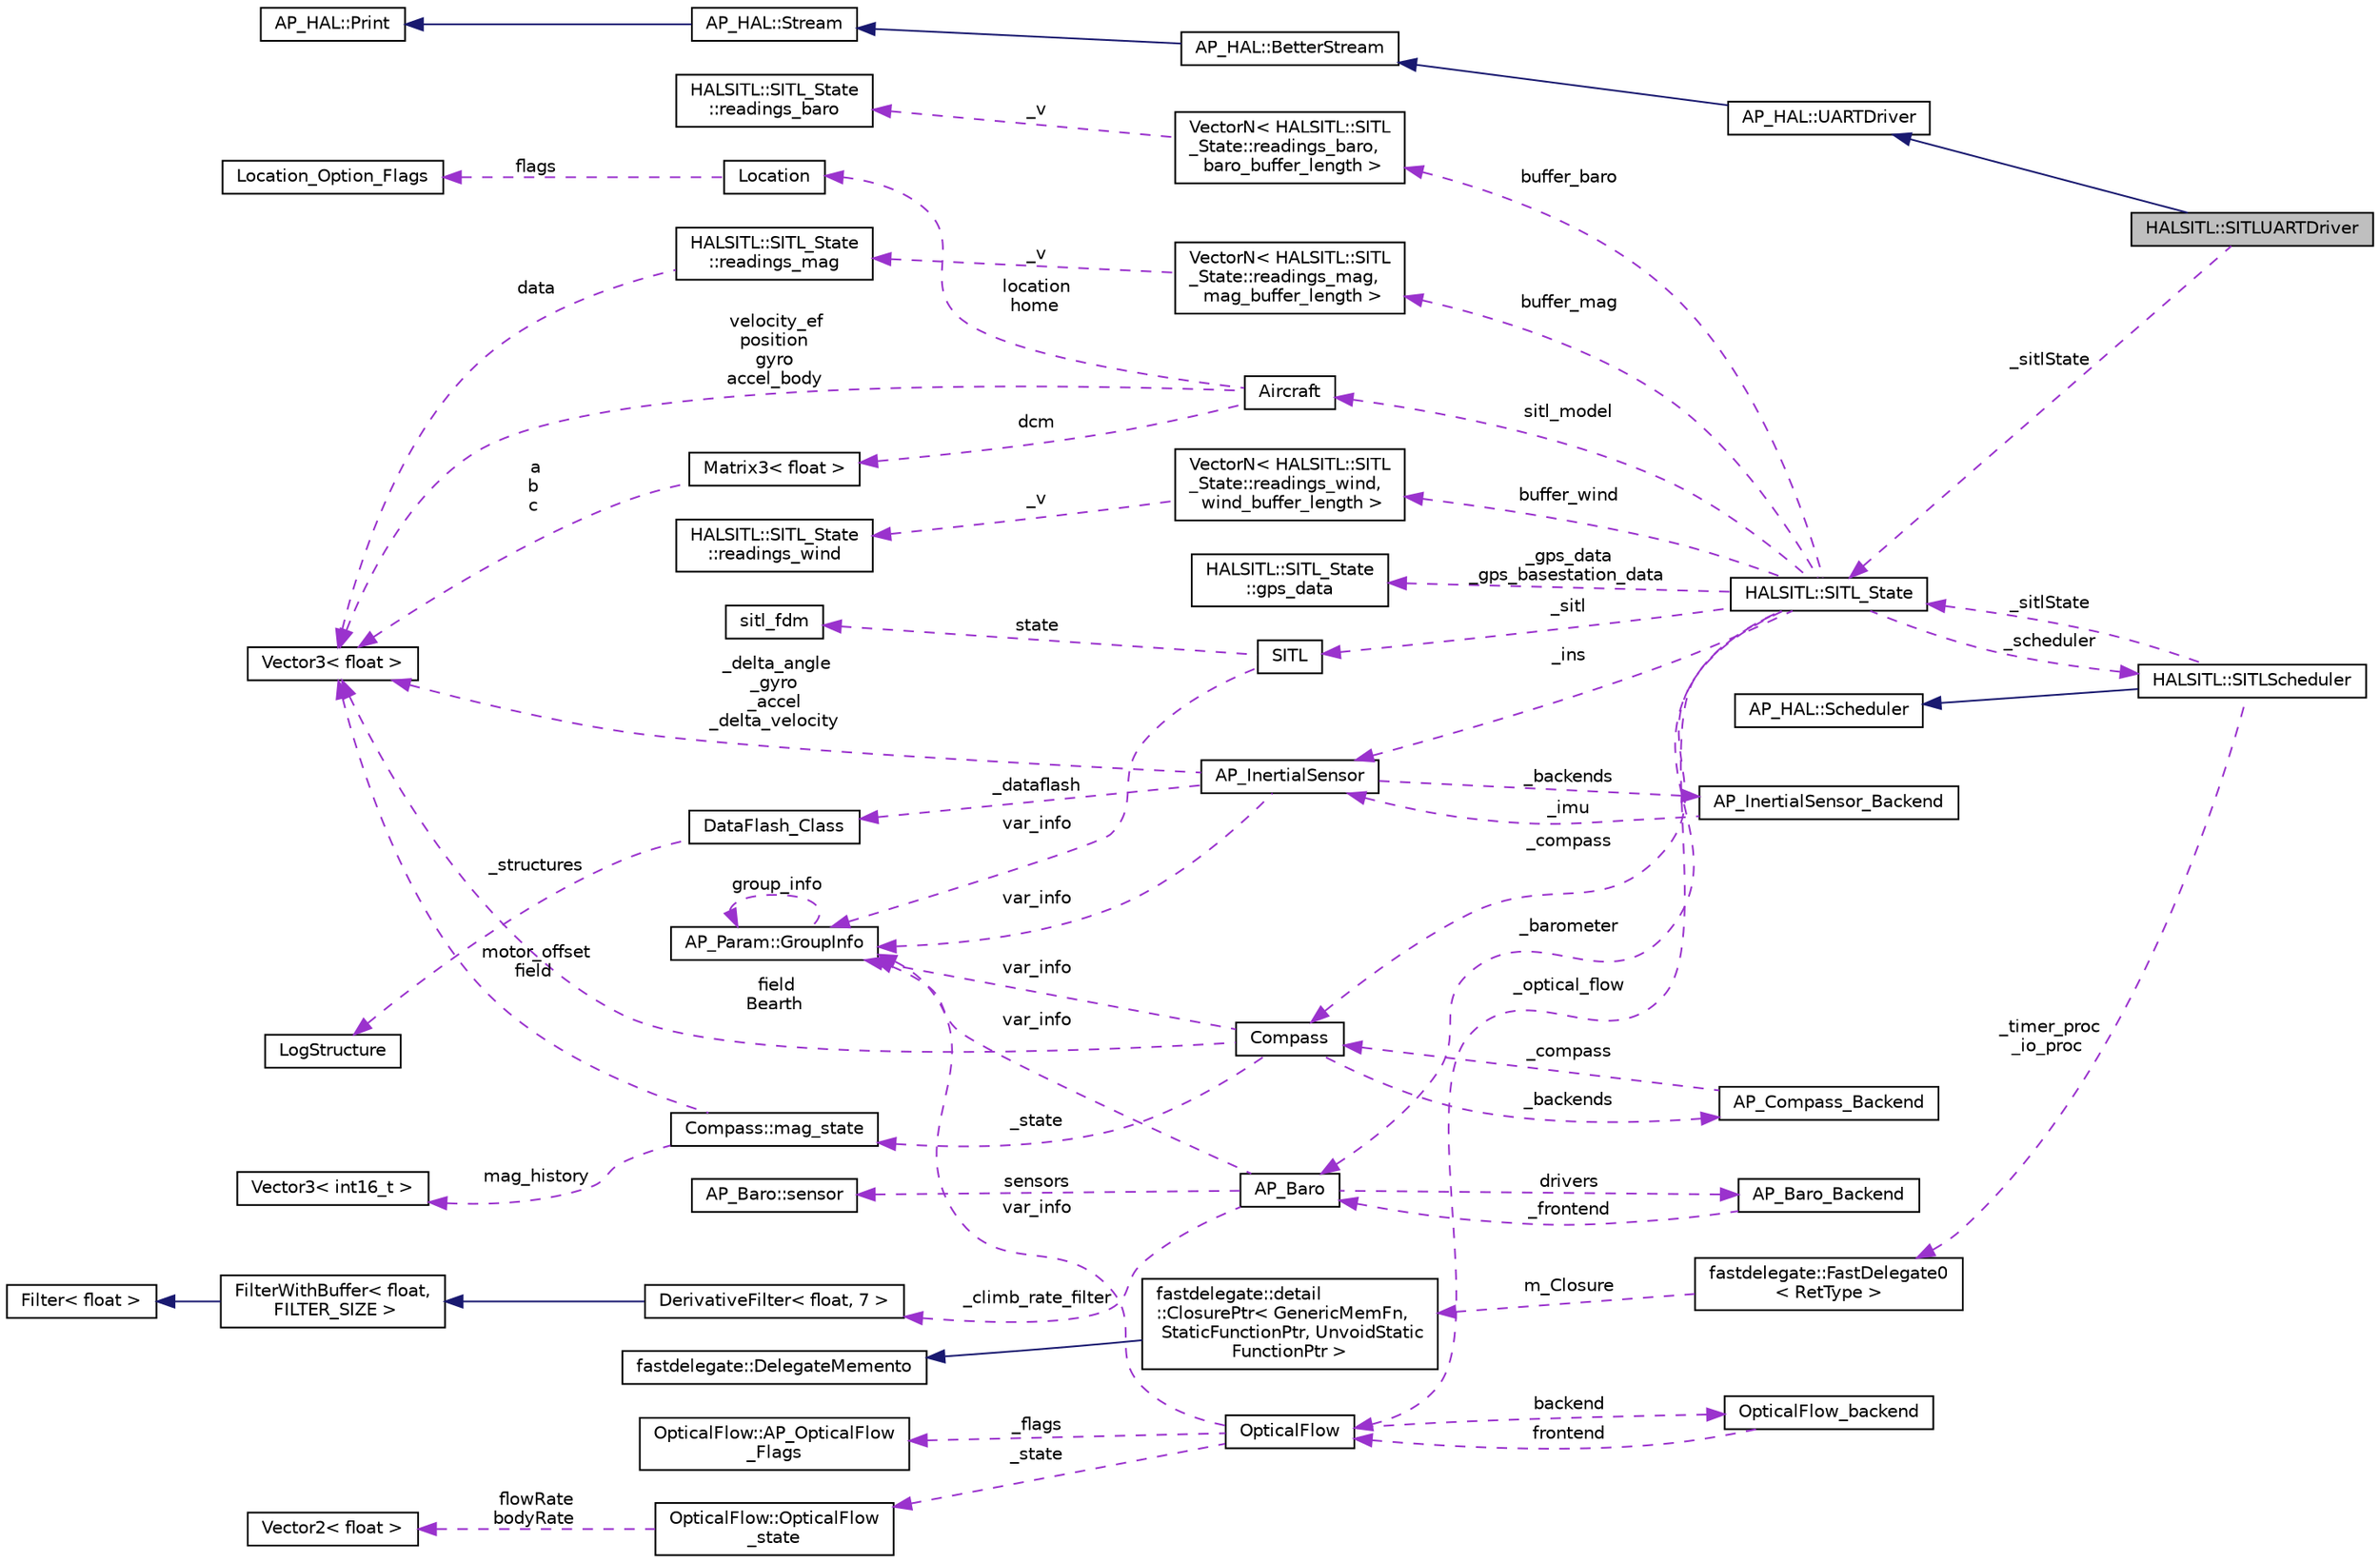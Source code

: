 digraph "HALSITL::SITLUARTDriver"
{
 // INTERACTIVE_SVG=YES
  edge [fontname="Helvetica",fontsize="10",labelfontname="Helvetica",labelfontsize="10"];
  node [fontname="Helvetica",fontsize="10",shape=record];
  rankdir="LR";
  Node1 [label="HALSITL::SITLUARTDriver",height=0.2,width=0.4,color="black", fillcolor="grey75", style="filled" fontcolor="black"];
  Node2 -> Node1 [dir="back",color="midnightblue",fontsize="10",style="solid",fontname="Helvetica"];
  Node2 [label="AP_HAL::UARTDriver",height=0.2,width=0.4,color="black", fillcolor="white", style="filled",URL="$classAP__HAL_1_1UARTDriver.html"];
  Node3 -> Node2 [dir="back",color="midnightblue",fontsize="10",style="solid",fontname="Helvetica"];
  Node3 [label="AP_HAL::BetterStream",height=0.2,width=0.4,color="black", fillcolor="white", style="filled",URL="$classAP__HAL_1_1BetterStream.html"];
  Node4 -> Node3 [dir="back",color="midnightblue",fontsize="10",style="solid",fontname="Helvetica"];
  Node4 [label="AP_HAL::Stream",height=0.2,width=0.4,color="black", fillcolor="white", style="filled",URL="$classAP__HAL_1_1Stream.html"];
  Node5 -> Node4 [dir="back",color="midnightblue",fontsize="10",style="solid",fontname="Helvetica"];
  Node5 [label="AP_HAL::Print",height=0.2,width=0.4,color="black", fillcolor="white", style="filled",URL="$classAP__HAL_1_1Print.html"];
  Node6 -> Node1 [dir="back",color="darkorchid3",fontsize="10",style="dashed",label=" _sitlState" ,fontname="Helvetica"];
  Node6 [label="HALSITL::SITL_State",height=0.2,width=0.4,color="black", fillcolor="white", style="filled",URL="$classHALSITL_1_1SITL__State.html"];
  Node7 -> Node6 [dir="back",color="darkorchid3",fontsize="10",style="dashed",label=" buffer_baro" ,fontname="Helvetica"];
  Node7 [label="VectorN\< HALSITL::SITL\l_State::readings_baro,\l baro_buffer_length \>",height=0.2,width=0.4,color="black", fillcolor="white", style="filled",URL="$classVectorN.html"];
  Node8 -> Node7 [dir="back",color="darkorchid3",fontsize="10",style="dashed",label=" _v" ,fontname="Helvetica"];
  Node8 [label="HALSITL::SITL_State\l::readings_baro",height=0.2,width=0.4,color="black", fillcolor="white", style="filled",URL="$structHALSITL_1_1SITL__State_1_1readings__baro.html"];
  Node9 -> Node6 [dir="back",color="darkorchid3",fontsize="10",style="dashed",label=" buffer_mag" ,fontname="Helvetica"];
  Node9 [label="VectorN\< HALSITL::SITL\l_State::readings_mag,\l mag_buffer_length \>",height=0.2,width=0.4,color="black", fillcolor="white", style="filled",URL="$classVectorN.html"];
  Node10 -> Node9 [dir="back",color="darkorchid3",fontsize="10",style="dashed",label=" _v" ,fontname="Helvetica"];
  Node10 [label="HALSITL::SITL_State\l::readings_mag",height=0.2,width=0.4,color="black", fillcolor="white", style="filled",URL="$structHALSITL_1_1SITL__State_1_1readings__mag.html"];
  Node11 -> Node10 [dir="back",color="darkorchid3",fontsize="10",style="dashed",label=" data" ,fontname="Helvetica"];
  Node11 [label="Vector3\< float \>",height=0.2,width=0.4,color="black", fillcolor="white", style="filled",URL="$classVector3.html"];
  Node12 -> Node6 [dir="back",color="darkorchid3",fontsize="10",style="dashed",label=" _barometer" ,fontname="Helvetica"];
  Node12 [label="AP_Baro",height=0.2,width=0.4,color="black", fillcolor="white", style="filled",URL="$classAP__Baro.html"];
  Node13 -> Node12 [dir="back",color="darkorchid3",fontsize="10",style="dashed",label=" sensors" ,fontname="Helvetica"];
  Node13 [label="AP_Baro::sensor",height=0.2,width=0.4,color="black", fillcolor="white", style="filled",URL="$structAP__Baro_1_1sensor.html"];
  Node14 -> Node12 [dir="back",color="darkorchid3",fontsize="10",style="dashed",label=" _climb_rate_filter" ,fontname="Helvetica"];
  Node14 [label="DerivativeFilter\< float, 7 \>",height=0.2,width=0.4,color="black", fillcolor="white", style="filled",URL="$classDerivativeFilter.html"];
  Node15 -> Node14 [dir="back",color="midnightblue",fontsize="10",style="solid",fontname="Helvetica"];
  Node15 [label="FilterWithBuffer\< float,\l FILTER_SIZE \>",height=0.2,width=0.4,color="black", fillcolor="white", style="filled",URL="$classFilterWithBuffer.html"];
  Node16 -> Node15 [dir="back",color="midnightblue",fontsize="10",style="solid",fontname="Helvetica"];
  Node16 [label="Filter\< float \>",height=0.2,width=0.4,color="black", fillcolor="white", style="filled",URL="$classFilter.html"];
  Node17 -> Node12 [dir="back",color="darkorchid3",fontsize="10",style="dashed",label=" var_info" ,fontname="Helvetica"];
  Node17 [label="AP_Param::GroupInfo",height=0.2,width=0.4,color="black", fillcolor="white", style="filled",URL="$structAP__Param_1_1GroupInfo.html"];
  Node17 -> Node17 [dir="back",color="darkorchid3",fontsize="10",style="dashed",label=" group_info" ,fontname="Helvetica"];
  Node18 -> Node12 [dir="back",color="darkorchid3",fontsize="10",style="dashed",label=" drivers" ,fontname="Helvetica"];
  Node18 [label="AP_Baro_Backend",height=0.2,width=0.4,color="black", fillcolor="white", style="filled",URL="$classAP__Baro__Backend.html",tooltip="-*- tab-width: 4; Mode: C++; c-basic-offset: 4; indent-tabs-mode: nil -*- "];
  Node12 -> Node18 [dir="back",color="darkorchid3",fontsize="10",style="dashed",label=" _frontend" ,fontname="Helvetica"];
  Node19 -> Node6 [dir="back",color="darkorchid3",fontsize="10",style="dashed",label=" _optical_flow" ,fontname="Helvetica"];
  Node19 [label="OpticalFlow",height=0.2,width=0.4,color="black", fillcolor="white", style="filled",URL="$classOpticalFlow.html"];
  Node17 -> Node19 [dir="back",color="darkorchid3",fontsize="10",style="dashed",label=" var_info" ,fontname="Helvetica"];
  Node20 -> Node19 [dir="back",color="darkorchid3",fontsize="10",style="dashed",label=" _state" ,fontname="Helvetica"];
  Node20 [label="OpticalFlow::OpticalFlow\l_state",height=0.2,width=0.4,color="black", fillcolor="white", style="filled",URL="$structOpticalFlow_1_1OpticalFlow__state.html"];
  Node21 -> Node20 [dir="back",color="darkorchid3",fontsize="10",style="dashed",label=" flowRate\nbodyRate" ,fontname="Helvetica"];
  Node21 [label="Vector2\< float \>",height=0.2,width=0.4,color="black", fillcolor="white", style="filled",URL="$structVector2.html"];
  Node22 -> Node19 [dir="back",color="darkorchid3",fontsize="10",style="dashed",label=" backend" ,fontname="Helvetica"];
  Node22 [label="OpticalFlow_backend",height=0.2,width=0.4,color="black", fillcolor="white", style="filled",URL="$classOpticalFlow__backend.html"];
  Node19 -> Node22 [dir="back",color="darkorchid3",fontsize="10",style="dashed",label=" frontend" ,fontname="Helvetica"];
  Node23 -> Node19 [dir="back",color="darkorchid3",fontsize="10",style="dashed",label=" _flags" ,fontname="Helvetica"];
  Node23 [label="OpticalFlow::AP_OpticalFlow\l_Flags",height=0.2,width=0.4,color="black", fillcolor="white", style="filled",URL="$structOpticalFlow_1_1AP__OpticalFlow__Flags.html"];
  Node24 -> Node6 [dir="back",color="darkorchid3",fontsize="10",style="dashed",label=" _ins" ,fontname="Helvetica"];
  Node24 [label="AP_InertialSensor",height=0.2,width=0.4,color="black", fillcolor="white", style="filled",URL="$classAP__InertialSensor.html"];
  Node25 -> Node24 [dir="back",color="darkorchid3",fontsize="10",style="dashed",label=" _backends" ,fontname="Helvetica"];
  Node25 [label="AP_InertialSensor_Backend",height=0.2,width=0.4,color="black", fillcolor="white", style="filled",URL="$classAP__InertialSensor__Backend.html"];
  Node24 -> Node25 [dir="back",color="darkorchid3",fontsize="10",style="dashed",label=" _imu" ,fontname="Helvetica"];
  Node26 -> Node24 [dir="back",color="darkorchid3",fontsize="10",style="dashed",label=" _dataflash" ,fontname="Helvetica"];
  Node26 [label="DataFlash_Class",height=0.2,width=0.4,color="black", fillcolor="white", style="filled",URL="$classDataFlash__Class.html",tooltip="-*- tab-width: 4; Mode: C++; c-basic-offset: 4; indent-tabs-mode: nil -*- "];
  Node27 -> Node26 [dir="back",color="darkorchid3",fontsize="10",style="dashed",label=" _structures" ,fontname="Helvetica"];
  Node27 [label="LogStructure",height=0.2,width=0.4,color="black", fillcolor="white", style="filled",URL="$structLogStructure.html"];
  Node17 -> Node24 [dir="back",color="darkorchid3",fontsize="10",style="dashed",label=" var_info" ,fontname="Helvetica"];
  Node11 -> Node24 [dir="back",color="darkorchid3",fontsize="10",style="dashed",label=" _delta_angle\n_gyro\n_accel\n_delta_velocity" ,fontname="Helvetica"];
  Node28 -> Node6 [dir="back",color="darkorchid3",fontsize="10",style="dashed",label=" _gps_data\n_gps_basestation_data" ,fontname="Helvetica"];
  Node28 [label="HALSITL::SITL_State\l::gps_data",height=0.2,width=0.4,color="black", fillcolor="white", style="filled",URL="$structHALSITL_1_1SITL__State_1_1gps__data.html"];
  Node29 -> Node6 [dir="back",color="darkorchid3",fontsize="10",style="dashed",label=" sitl_model" ,fontname="Helvetica"];
  Node29 [label="Aircraft",height=0.2,width=0.4,color="black", fillcolor="white", style="filled",URL="$classAircraft.html",tooltip="-*- tab-width: 4; Mode: C++; c-basic-offset: 4; indent-tabs-mode: nil -*- "];
  Node30 -> Node29 [dir="back",color="darkorchid3",fontsize="10",style="dashed",label=" dcm" ,fontname="Helvetica"];
  Node30 [label="Matrix3\< float \>",height=0.2,width=0.4,color="black", fillcolor="white", style="filled",URL="$classMatrix3.html"];
  Node11 -> Node30 [dir="back",color="darkorchid3",fontsize="10",style="dashed",label=" a\nb\nc" ,fontname="Helvetica"];
  Node11 -> Node29 [dir="back",color="darkorchid3",fontsize="10",style="dashed",label=" velocity_ef\nposition\ngyro\naccel_body" ,fontname="Helvetica"];
  Node31 -> Node29 [dir="back",color="darkorchid3",fontsize="10",style="dashed",label=" location\nhome" ,fontname="Helvetica"];
  Node31 [label="Location",height=0.2,width=0.4,color="black", fillcolor="white", style="filled",URL="$structLocation.html"];
  Node32 -> Node31 [dir="back",color="darkorchid3",fontsize="10",style="dashed",label=" flags" ,fontname="Helvetica"];
  Node32 [label="Location_Option_Flags",height=0.2,width=0.4,color="black", fillcolor="white", style="filled",URL="$structLocation__Option__Flags.html"];
  Node33 -> Node6 [dir="back",color="darkorchid3",fontsize="10",style="dashed",label=" _scheduler" ,fontname="Helvetica"];
  Node33 [label="HALSITL::SITLScheduler",height=0.2,width=0.4,color="black", fillcolor="white", style="filled",URL="$classHALSITL_1_1SITLScheduler.html"];
  Node34 -> Node33 [dir="back",color="midnightblue",fontsize="10",style="solid",fontname="Helvetica"];
  Node34 [label="AP_HAL::Scheduler",height=0.2,width=0.4,color="black", fillcolor="white", style="filled",URL="$classAP__HAL_1_1Scheduler.html"];
  Node35 -> Node33 [dir="back",color="darkorchid3",fontsize="10",style="dashed",label=" _timer_proc\n_io_proc" ,fontname="Helvetica"];
  Node35 [label="fastdelegate::FastDelegate0\l\< RetType \>",height=0.2,width=0.4,color="black", fillcolor="white", style="filled",URL="$classfastdelegate_1_1FastDelegate0.html"];
  Node36 -> Node35 [dir="back",color="darkorchid3",fontsize="10",style="dashed",label=" m_Closure" ,fontname="Helvetica"];
  Node36 [label="fastdelegate::detail\l::ClosurePtr\< GenericMemFn,\l StaticFunctionPtr, UnvoidStatic\lFunctionPtr \>",height=0.2,width=0.4,color="black", fillcolor="white", style="filled",URL="$classfastdelegate_1_1detail_1_1ClosurePtr.html"];
  Node37 -> Node36 [dir="back",color="midnightblue",fontsize="10",style="solid",fontname="Helvetica"];
  Node37 [label="fastdelegate::DelegateMemento",height=0.2,width=0.4,color="black", fillcolor="white", style="filled",URL="$classfastdelegate_1_1DelegateMemento.html"];
  Node6 -> Node33 [dir="back",color="darkorchid3",fontsize="10",style="dashed",label=" _sitlState" ,fontname="Helvetica"];
  Node38 -> Node6 [dir="back",color="darkorchid3",fontsize="10",style="dashed",label=" buffer_wind" ,fontname="Helvetica"];
  Node38 [label="VectorN\< HALSITL::SITL\l_State::readings_wind,\l wind_buffer_length \>",height=0.2,width=0.4,color="black", fillcolor="white", style="filled",URL="$classVectorN.html"];
  Node39 -> Node38 [dir="back",color="darkorchid3",fontsize="10",style="dashed",label=" _v" ,fontname="Helvetica"];
  Node39 [label="HALSITL::SITL_State\l::readings_wind",height=0.2,width=0.4,color="black", fillcolor="white", style="filled",URL="$structHALSITL_1_1SITL__State_1_1readings__wind.html"];
  Node40 -> Node6 [dir="back",color="darkorchid3",fontsize="10",style="dashed",label=" _sitl" ,fontname="Helvetica"];
  Node40 [label="SITL",height=0.2,width=0.4,color="black", fillcolor="white", style="filled",URL="$classSITL.html"];
  Node17 -> Node40 [dir="back",color="darkorchid3",fontsize="10",style="dashed",label=" var_info" ,fontname="Helvetica"];
  Node41 -> Node40 [dir="back",color="darkorchid3",fontsize="10",style="dashed",label=" state" ,fontname="Helvetica"];
  Node41 [label="sitl_fdm",height=0.2,width=0.4,color="black", fillcolor="white", style="filled",URL="$structsitl__fdm.html",tooltip="-*- tab-width: 4; Mode: C++; c-basic-offset: 4; indent-tabs-mode: nil -*- "];
  Node42 -> Node6 [dir="back",color="darkorchid3",fontsize="10",style="dashed",label=" _compass" ,fontname="Helvetica"];
  Node42 [label="Compass",height=0.2,width=0.4,color="black", fillcolor="white", style="filled",URL="$classCompass.html"];
  Node17 -> Node42 [dir="back",color="darkorchid3",fontsize="10",style="dashed",label=" var_info" ,fontname="Helvetica"];
  Node11 -> Node42 [dir="back",color="darkorchid3",fontsize="10",style="dashed",label=" field\nBearth" ,fontname="Helvetica"];
  Node43 -> Node42 [dir="back",color="darkorchid3",fontsize="10",style="dashed",label=" _backends" ,fontname="Helvetica"];
  Node43 [label="AP_Compass_Backend",height=0.2,width=0.4,color="black", fillcolor="white", style="filled",URL="$classAP__Compass__Backend.html"];
  Node42 -> Node43 [dir="back",color="darkorchid3",fontsize="10",style="dashed",label=" _compass" ,fontname="Helvetica"];
  Node44 -> Node42 [dir="back",color="darkorchid3",fontsize="10",style="dashed",label=" _state" ,fontname="Helvetica"];
  Node44 [label="Compass::mag_state",height=0.2,width=0.4,color="black", fillcolor="white", style="filled",URL="$structCompass_1_1mag__state.html"];
  Node11 -> Node44 [dir="back",color="darkorchid3",fontsize="10",style="dashed",label=" motor_offset\nfield" ,fontname="Helvetica"];
  Node45 -> Node44 [dir="back",color="darkorchid3",fontsize="10",style="dashed",label=" mag_history" ,fontname="Helvetica"];
  Node45 [label="Vector3\< int16_t \>",height=0.2,width=0.4,color="black", fillcolor="white", style="filled",URL="$classVector3.html"];
}
